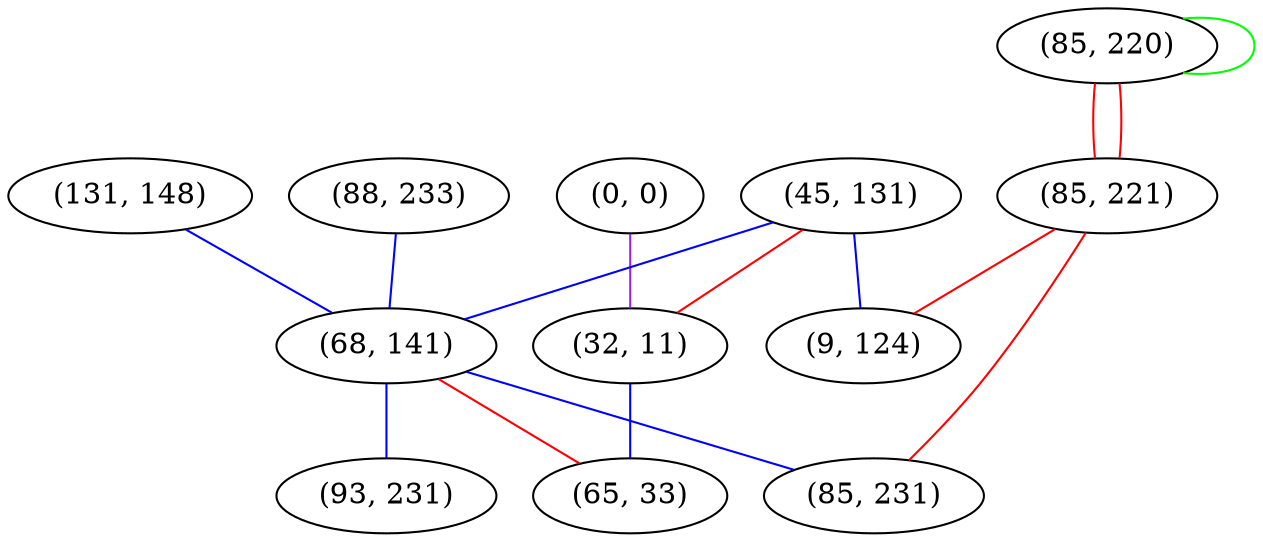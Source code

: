 graph "" {
"(88, 233)";
"(0, 0)";
"(45, 131)";
"(85, 220)";
"(131, 148)";
"(85, 221)";
"(9, 124)";
"(68, 141)";
"(32, 11)";
"(93, 231)";
"(85, 231)";
"(65, 33)";
"(88, 233)" -- "(68, 141)"  [color=blue, key=0, weight=3];
"(0, 0)" -- "(32, 11)"  [color=purple, key=0, weight=4];
"(45, 131)" -- "(68, 141)"  [color=blue, key=0, weight=3];
"(45, 131)" -- "(32, 11)"  [color=red, key=0, weight=1];
"(45, 131)" -- "(9, 124)"  [color=blue, key=0, weight=3];
"(85, 220)" -- "(85, 220)"  [color=green, key=0, weight=2];
"(85, 220)" -- "(85, 221)"  [color=red, key=0, weight=1];
"(85, 220)" -- "(85, 221)"  [color=red, key=1, weight=1];
"(131, 148)" -- "(68, 141)"  [color=blue, key=0, weight=3];
"(85, 221)" -- "(85, 231)"  [color=red, key=0, weight=1];
"(85, 221)" -- "(9, 124)"  [color=red, key=0, weight=1];
"(68, 141)" -- "(93, 231)"  [color=blue, key=0, weight=3];
"(68, 141)" -- "(85, 231)"  [color=blue, key=0, weight=3];
"(68, 141)" -- "(65, 33)"  [color=red, key=0, weight=1];
"(32, 11)" -- "(65, 33)"  [color=blue, key=0, weight=3];
}
